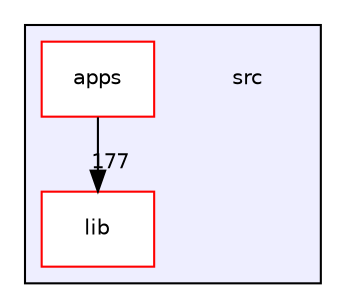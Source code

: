 digraph "src" {
  compound=true
  node [ fontsize="10", fontname="Helvetica"];
  edge [ labelfontsize="10", labelfontname="Helvetica"];
  subgraph clusterdir_68267d1309a1af8e8297ef4c3efbcdba {
    graph [ bgcolor="#eeeeff", pencolor="black", label="" URL="dir_68267d1309a1af8e8297ef4c3efbcdba.html"];
    dir_68267d1309a1af8e8297ef4c3efbcdba [shape=plaintext label="src"];
    dir_53adf0b982dc8545998aae3f283a5a58 [shape=box label="apps" color="red" fillcolor="white" style="filled" URL="dir_53adf0b982dc8545998aae3f283a5a58.html"];
    dir_c85d3e3c5052e9ad9ce18c6863244a25 [shape=box label="lib" color="red" fillcolor="white" style="filled" URL="dir_c85d3e3c5052e9ad9ce18c6863244a25.html"];
  }
  dir_53adf0b982dc8545998aae3f283a5a58->dir_c85d3e3c5052e9ad9ce18c6863244a25 [headlabel="177", labeldistance=1.5 headhref="dir_000001_000006.html"];
}
